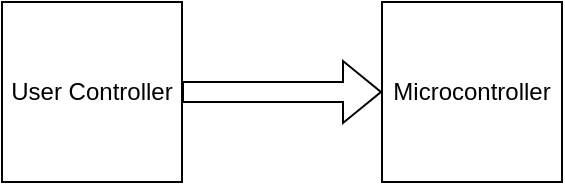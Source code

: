 <mxfile version="21.3.8" type="device">
  <diagram name="Page-1" id="pO8ra44OsvrulVHAF1yQ">
    <mxGraphModel dx="1434" dy="768" grid="1" gridSize="10" guides="1" tooltips="1" connect="1" arrows="1" fold="1" page="1" pageScale="1" pageWidth="850" pageHeight="1100" math="0" shadow="0">
      <root>
        <mxCell id="0" />
        <mxCell id="1" parent="0" />
        <mxCell id="TOL7bWYrQr3UsGRGkY9l-1" value="User Controller" style="whiteSpace=wrap;html=1;aspect=fixed;" vertex="1" parent="1">
          <mxGeometry x="110" y="310" width="90" height="90" as="geometry" />
        </mxCell>
        <mxCell id="TOL7bWYrQr3UsGRGkY9l-2" value="" style="shape=flexArrow;endArrow=classic;html=1;rounded=0;exitX=1;exitY=0.5;exitDx=0;exitDy=0;" edge="1" parent="1" source="TOL7bWYrQr3UsGRGkY9l-1">
          <mxGeometry width="50" height="50" relative="1" as="geometry">
            <mxPoint x="260" y="370" as="sourcePoint" />
            <mxPoint x="300" y="355" as="targetPoint" />
          </mxGeometry>
        </mxCell>
        <mxCell id="TOL7bWYrQr3UsGRGkY9l-3" value="Microcontroller" style="whiteSpace=wrap;html=1;aspect=fixed;" vertex="1" parent="1">
          <mxGeometry x="300" y="310" width="90" height="90" as="geometry" />
        </mxCell>
      </root>
    </mxGraphModel>
  </diagram>
</mxfile>
